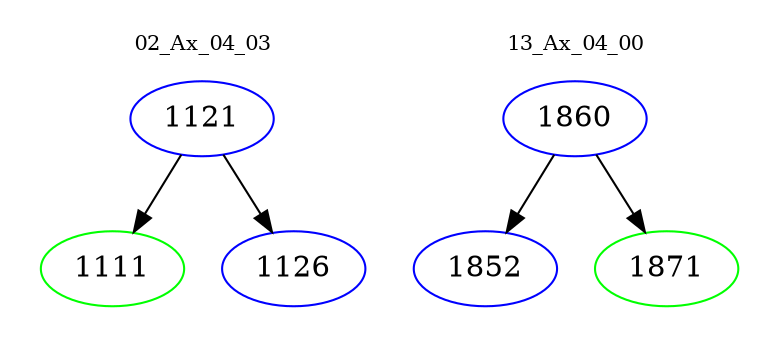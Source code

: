 digraph{
subgraph cluster_0 {
color = white
label = "02_Ax_04_03";
fontsize=10;
T0_1121 [label="1121", color="blue"]
T0_1121 -> T0_1111 [color="black"]
T0_1111 [label="1111", color="green"]
T0_1121 -> T0_1126 [color="black"]
T0_1126 [label="1126", color="blue"]
}
subgraph cluster_1 {
color = white
label = "13_Ax_04_00";
fontsize=10;
T1_1860 [label="1860", color="blue"]
T1_1860 -> T1_1852 [color="black"]
T1_1852 [label="1852", color="blue"]
T1_1860 -> T1_1871 [color="black"]
T1_1871 [label="1871", color="green"]
}
}
